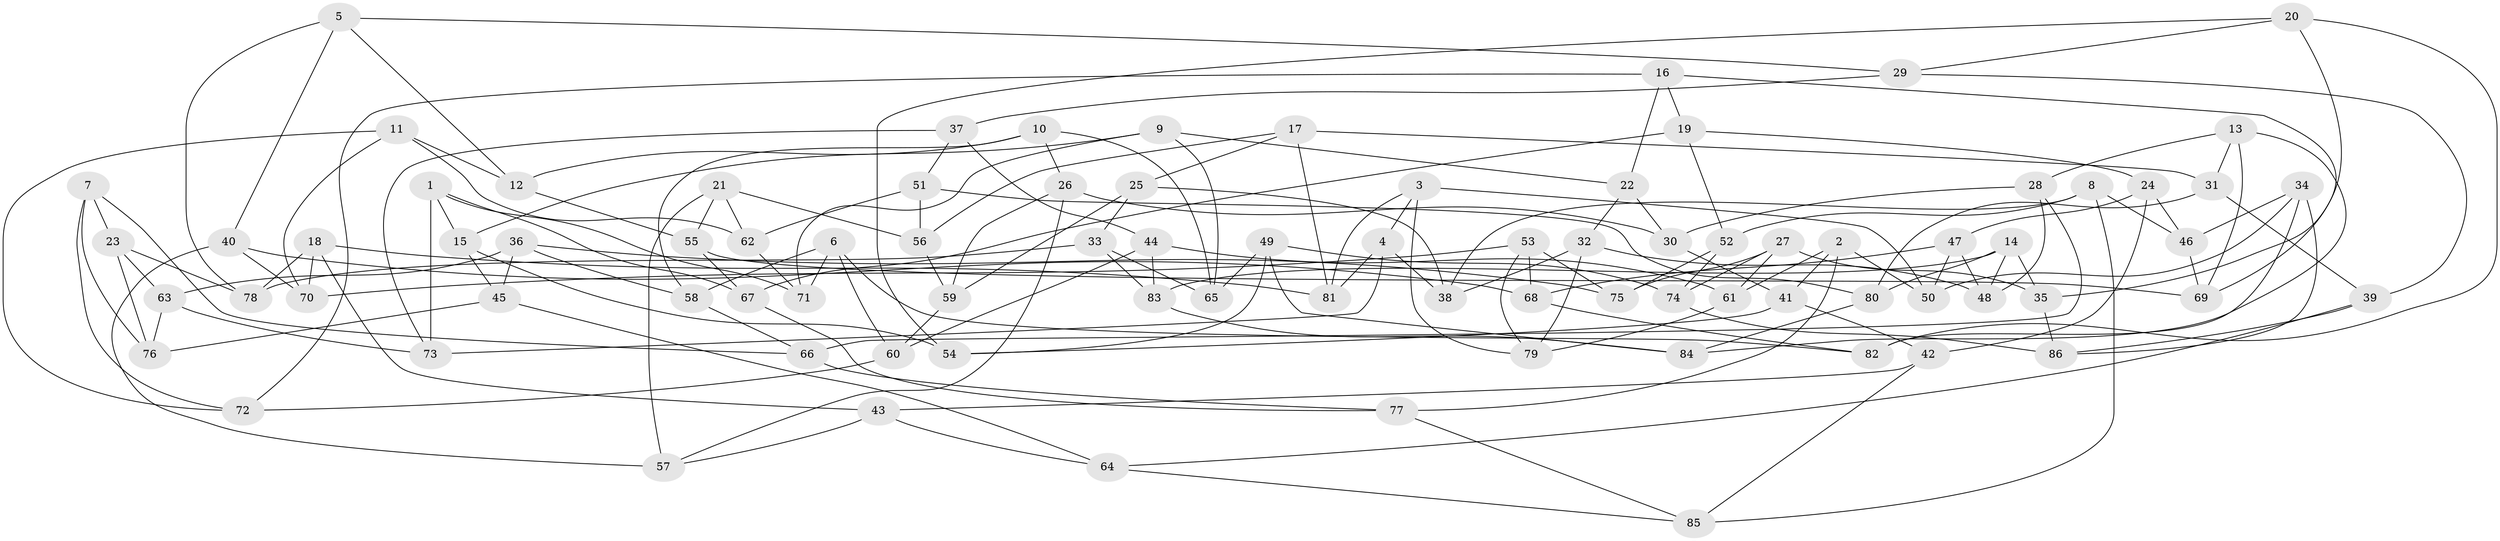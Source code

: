 // coarse degree distribution, {4: 0.41509433962264153, 6: 0.5094339622641509, 5: 0.07547169811320754}
// Generated by graph-tools (version 1.1) at 2025/42/03/06/25 10:42:16]
// undirected, 86 vertices, 172 edges
graph export_dot {
graph [start="1"]
  node [color=gray90,style=filled];
  1;
  2;
  3;
  4;
  5;
  6;
  7;
  8;
  9;
  10;
  11;
  12;
  13;
  14;
  15;
  16;
  17;
  18;
  19;
  20;
  21;
  22;
  23;
  24;
  25;
  26;
  27;
  28;
  29;
  30;
  31;
  32;
  33;
  34;
  35;
  36;
  37;
  38;
  39;
  40;
  41;
  42;
  43;
  44;
  45;
  46;
  47;
  48;
  49;
  50;
  51;
  52;
  53;
  54;
  55;
  56;
  57;
  58;
  59;
  60;
  61;
  62;
  63;
  64;
  65;
  66;
  67;
  68;
  69;
  70;
  71;
  72;
  73;
  74;
  75;
  76;
  77;
  78;
  79;
  80;
  81;
  82;
  83;
  84;
  85;
  86;
  1 -- 15;
  1 -- 71;
  1 -- 67;
  1 -- 73;
  2 -- 61;
  2 -- 41;
  2 -- 77;
  2 -- 50;
  3 -- 79;
  3 -- 4;
  3 -- 81;
  3 -- 50;
  4 -- 38;
  4 -- 81;
  4 -- 73;
  5 -- 12;
  5 -- 78;
  5 -- 40;
  5 -- 29;
  6 -- 58;
  6 -- 82;
  6 -- 71;
  6 -- 60;
  7 -- 23;
  7 -- 76;
  7 -- 66;
  7 -- 72;
  8 -- 46;
  8 -- 38;
  8 -- 85;
  8 -- 52;
  9 -- 22;
  9 -- 65;
  9 -- 71;
  9 -- 15;
  10 -- 58;
  10 -- 12;
  10 -- 65;
  10 -- 26;
  11 -- 72;
  11 -- 70;
  11 -- 62;
  11 -- 12;
  12 -- 55;
  13 -- 28;
  13 -- 31;
  13 -- 84;
  13 -- 69;
  14 -- 48;
  14 -- 80;
  14 -- 35;
  14 -- 83;
  15 -- 45;
  15 -- 54;
  16 -- 22;
  16 -- 69;
  16 -- 19;
  16 -- 72;
  17 -- 31;
  17 -- 81;
  17 -- 56;
  17 -- 25;
  18 -- 78;
  18 -- 43;
  18 -- 81;
  18 -- 70;
  19 -- 67;
  19 -- 24;
  19 -- 52;
  20 -- 82;
  20 -- 35;
  20 -- 54;
  20 -- 29;
  21 -- 57;
  21 -- 55;
  21 -- 56;
  21 -- 62;
  22 -- 32;
  22 -- 30;
  23 -- 63;
  23 -- 76;
  23 -- 78;
  24 -- 46;
  24 -- 42;
  24 -- 47;
  25 -- 33;
  25 -- 59;
  25 -- 38;
  26 -- 30;
  26 -- 59;
  26 -- 57;
  27 -- 35;
  27 -- 74;
  27 -- 75;
  27 -- 61;
  28 -- 48;
  28 -- 30;
  28 -- 66;
  29 -- 37;
  29 -- 39;
  30 -- 41;
  31 -- 80;
  31 -- 39;
  32 -- 79;
  32 -- 38;
  32 -- 48;
  33 -- 83;
  33 -- 65;
  33 -- 78;
  34 -- 46;
  34 -- 82;
  34 -- 86;
  34 -- 50;
  35 -- 86;
  36 -- 58;
  36 -- 63;
  36 -- 45;
  36 -- 75;
  37 -- 44;
  37 -- 73;
  37 -- 51;
  39 -- 64;
  39 -- 86;
  40 -- 57;
  40 -- 68;
  40 -- 70;
  41 -- 42;
  41 -- 54;
  42 -- 85;
  42 -- 43;
  43 -- 57;
  43 -- 64;
  44 -- 61;
  44 -- 83;
  44 -- 60;
  45 -- 76;
  45 -- 64;
  46 -- 69;
  47 -- 50;
  47 -- 48;
  47 -- 68;
  49 -- 84;
  49 -- 54;
  49 -- 65;
  49 -- 74;
  51 -- 80;
  51 -- 62;
  51 -- 56;
  52 -- 74;
  52 -- 75;
  53 -- 79;
  53 -- 68;
  53 -- 75;
  53 -- 70;
  55 -- 69;
  55 -- 67;
  56 -- 59;
  58 -- 66;
  59 -- 60;
  60 -- 72;
  61 -- 79;
  62 -- 71;
  63 -- 73;
  63 -- 76;
  64 -- 85;
  66 -- 77;
  67 -- 77;
  68 -- 82;
  74 -- 86;
  77 -- 85;
  80 -- 84;
  83 -- 84;
}
